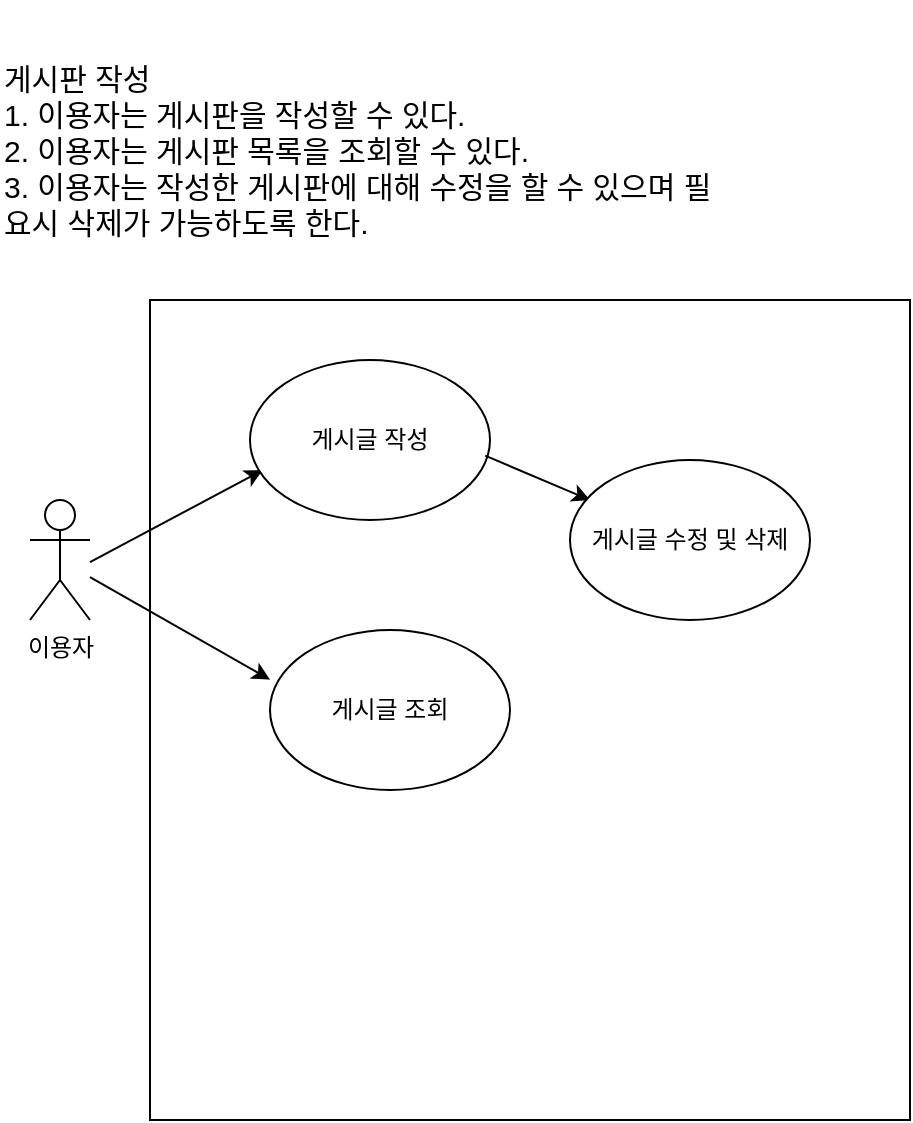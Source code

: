 <mxfile version="24.7.16">
  <diagram name="페이지-1" id="h1nh826gUi7m1epC8qE8">
    <mxGraphModel dx="1050" dy="557" grid="1" gridSize="10" guides="1" tooltips="1" connect="1" arrows="1" fold="1" page="1" pageScale="1" pageWidth="827" pageHeight="1169" math="0" shadow="0">
      <root>
        <mxCell id="0" />
        <mxCell id="1" parent="0" />
        <mxCell id="kmfrvYMUH1FGOZp9h3H7-1" value="이용자" style="shape=umlActor;verticalLabelPosition=bottom;verticalAlign=top;html=1;outlineConnect=0;fontSize=12;" parent="1" vertex="1">
          <mxGeometry x="40" y="260" width="30" height="60" as="geometry" />
        </mxCell>
        <mxCell id="kmfrvYMUH1FGOZp9h3H7-2" value="게시판 작성&lt;div style=&quot;font-size: 15px;&quot;&gt;1. 이용자는 게시판을 작성할 수 있다.&lt;/div&gt;&lt;div style=&quot;font-size: 15px;&quot;&gt;2. 이용자는 게시판 목록을 조회할 수 있다.&lt;/div&gt;&lt;div style=&quot;font-size: 15px;&quot;&gt;3. 이용자는 작성한 게시판에 대해 수정을 할 수 있으며 필요시 삭제가 가능하도록 한다.&lt;/div&gt;" style="text;strokeColor=none;align=left;fillColor=none;html=1;verticalAlign=middle;whiteSpace=wrap;rounded=0;fontSize=15;" parent="1" vertex="1">
          <mxGeometry x="25" y="10" width="365" height="150" as="geometry" />
        </mxCell>
        <mxCell id="SVFqgRrYGzfDGAeIQ3-I-1" value="" style="rounded=0;whiteSpace=wrap;html=1;" vertex="1" parent="1">
          <mxGeometry x="100" y="160" width="380" height="410" as="geometry" />
        </mxCell>
        <mxCell id="SVFqgRrYGzfDGAeIQ3-I-2" value="" style="endArrow=classic;html=1;rounded=0;entryX=0.053;entryY=0.688;entryDx=0;entryDy=0;entryPerimeter=0;" edge="1" parent="1" target="SVFqgRrYGzfDGAeIQ3-I-3">
          <mxGeometry width="50" height="50" relative="1" as="geometry">
            <mxPoint x="70" y="291.084" as="sourcePoint" />
            <mxPoint x="140" y="291" as="targetPoint" />
          </mxGeometry>
        </mxCell>
        <mxCell id="SVFqgRrYGzfDGAeIQ3-I-3" value="게시글 작성" style="ellipse;whiteSpace=wrap;html=1;" vertex="1" parent="1">
          <mxGeometry x="150" y="190" width="120" height="80" as="geometry" />
        </mxCell>
        <mxCell id="SVFqgRrYGzfDGAeIQ3-I-4" value="" style="endArrow=classic;html=1;rounded=0;exitX=0.98;exitY=0.598;exitDx=0;exitDy=0;exitPerimeter=0;entryX=0.579;entryY=0.244;entryDx=0;entryDy=0;entryPerimeter=0;" edge="1" parent="1" source="SVFqgRrYGzfDGAeIQ3-I-3" target="SVFqgRrYGzfDGAeIQ3-I-1">
          <mxGeometry width="50" height="50" relative="1" as="geometry">
            <mxPoint x="390" y="320" as="sourcePoint" />
            <mxPoint x="440" y="270" as="targetPoint" />
          </mxGeometry>
        </mxCell>
        <mxCell id="SVFqgRrYGzfDGAeIQ3-I-5" value="게시글 수정 및 삭제" style="ellipse;whiteSpace=wrap;html=1;" vertex="1" parent="1">
          <mxGeometry x="310" y="240" width="120" height="80" as="geometry" />
        </mxCell>
        <mxCell id="SVFqgRrYGzfDGAeIQ3-I-6" value="" style="endArrow=classic;html=1;rounded=0;entryX=0.158;entryY=0.463;entryDx=0;entryDy=0;entryPerimeter=0;" edge="1" parent="1" source="kmfrvYMUH1FGOZp9h3H7-1" target="SVFqgRrYGzfDGAeIQ3-I-1">
          <mxGeometry width="50" height="50" relative="1" as="geometry">
            <mxPoint x="90" y="350" as="sourcePoint" />
            <mxPoint x="140" y="300" as="targetPoint" />
          </mxGeometry>
        </mxCell>
        <mxCell id="SVFqgRrYGzfDGAeIQ3-I-7" value="게시글 조회" style="ellipse;whiteSpace=wrap;html=1;" vertex="1" parent="1">
          <mxGeometry x="160" y="325" width="120" height="80" as="geometry" />
        </mxCell>
      </root>
    </mxGraphModel>
  </diagram>
</mxfile>
